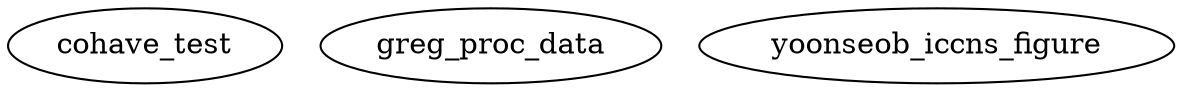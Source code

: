 /* Created by mdot for Matlab */
digraph m2html {

  cohave_test [URL="cohave_test.html"];
  greg_proc_data [URL="greg_proc_data.html"];
  yoonseob_iccns_figure [URL="yoonseob_iccns_figure.html"];
}